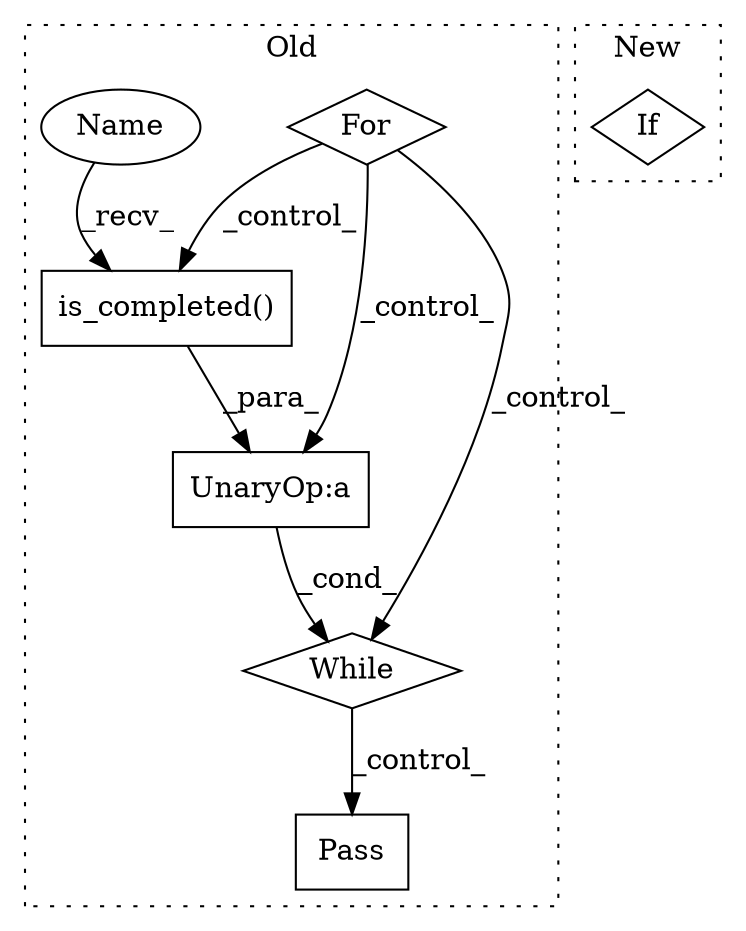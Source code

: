 digraph G {
subgraph cluster0 {
1 [label="is_completed()" a="75" s="10088" l="18" shape="box"];
3 [label="UnaryOp:a" a="61" s="10084" l="22" shape="box"];
4 [label="Pass" a="62" s="10124" l="4" shape="box"];
5 [label="For" a="107" s="10038,10064" l="4,14" shape="diamond"];
6 [label="While" a="52" s="10078,10106" l="6,18" shape="diamond"];
7 [label="Name" a="87" s="10088" l="3" shape="ellipse"];
label = "Old";
style="dotted";
}
subgraph cluster1 {
2 [label="If" a="96" s="10078" l="3" shape="diamond"];
label = "New";
style="dotted";
}
1 -> 3 [label="_para_"];
3 -> 6 [label="_cond_"];
5 -> 3 [label="_control_"];
5 -> 6 [label="_control_"];
5 -> 1 [label="_control_"];
6 -> 4 [label="_control_"];
7 -> 1 [label="_recv_"];
}